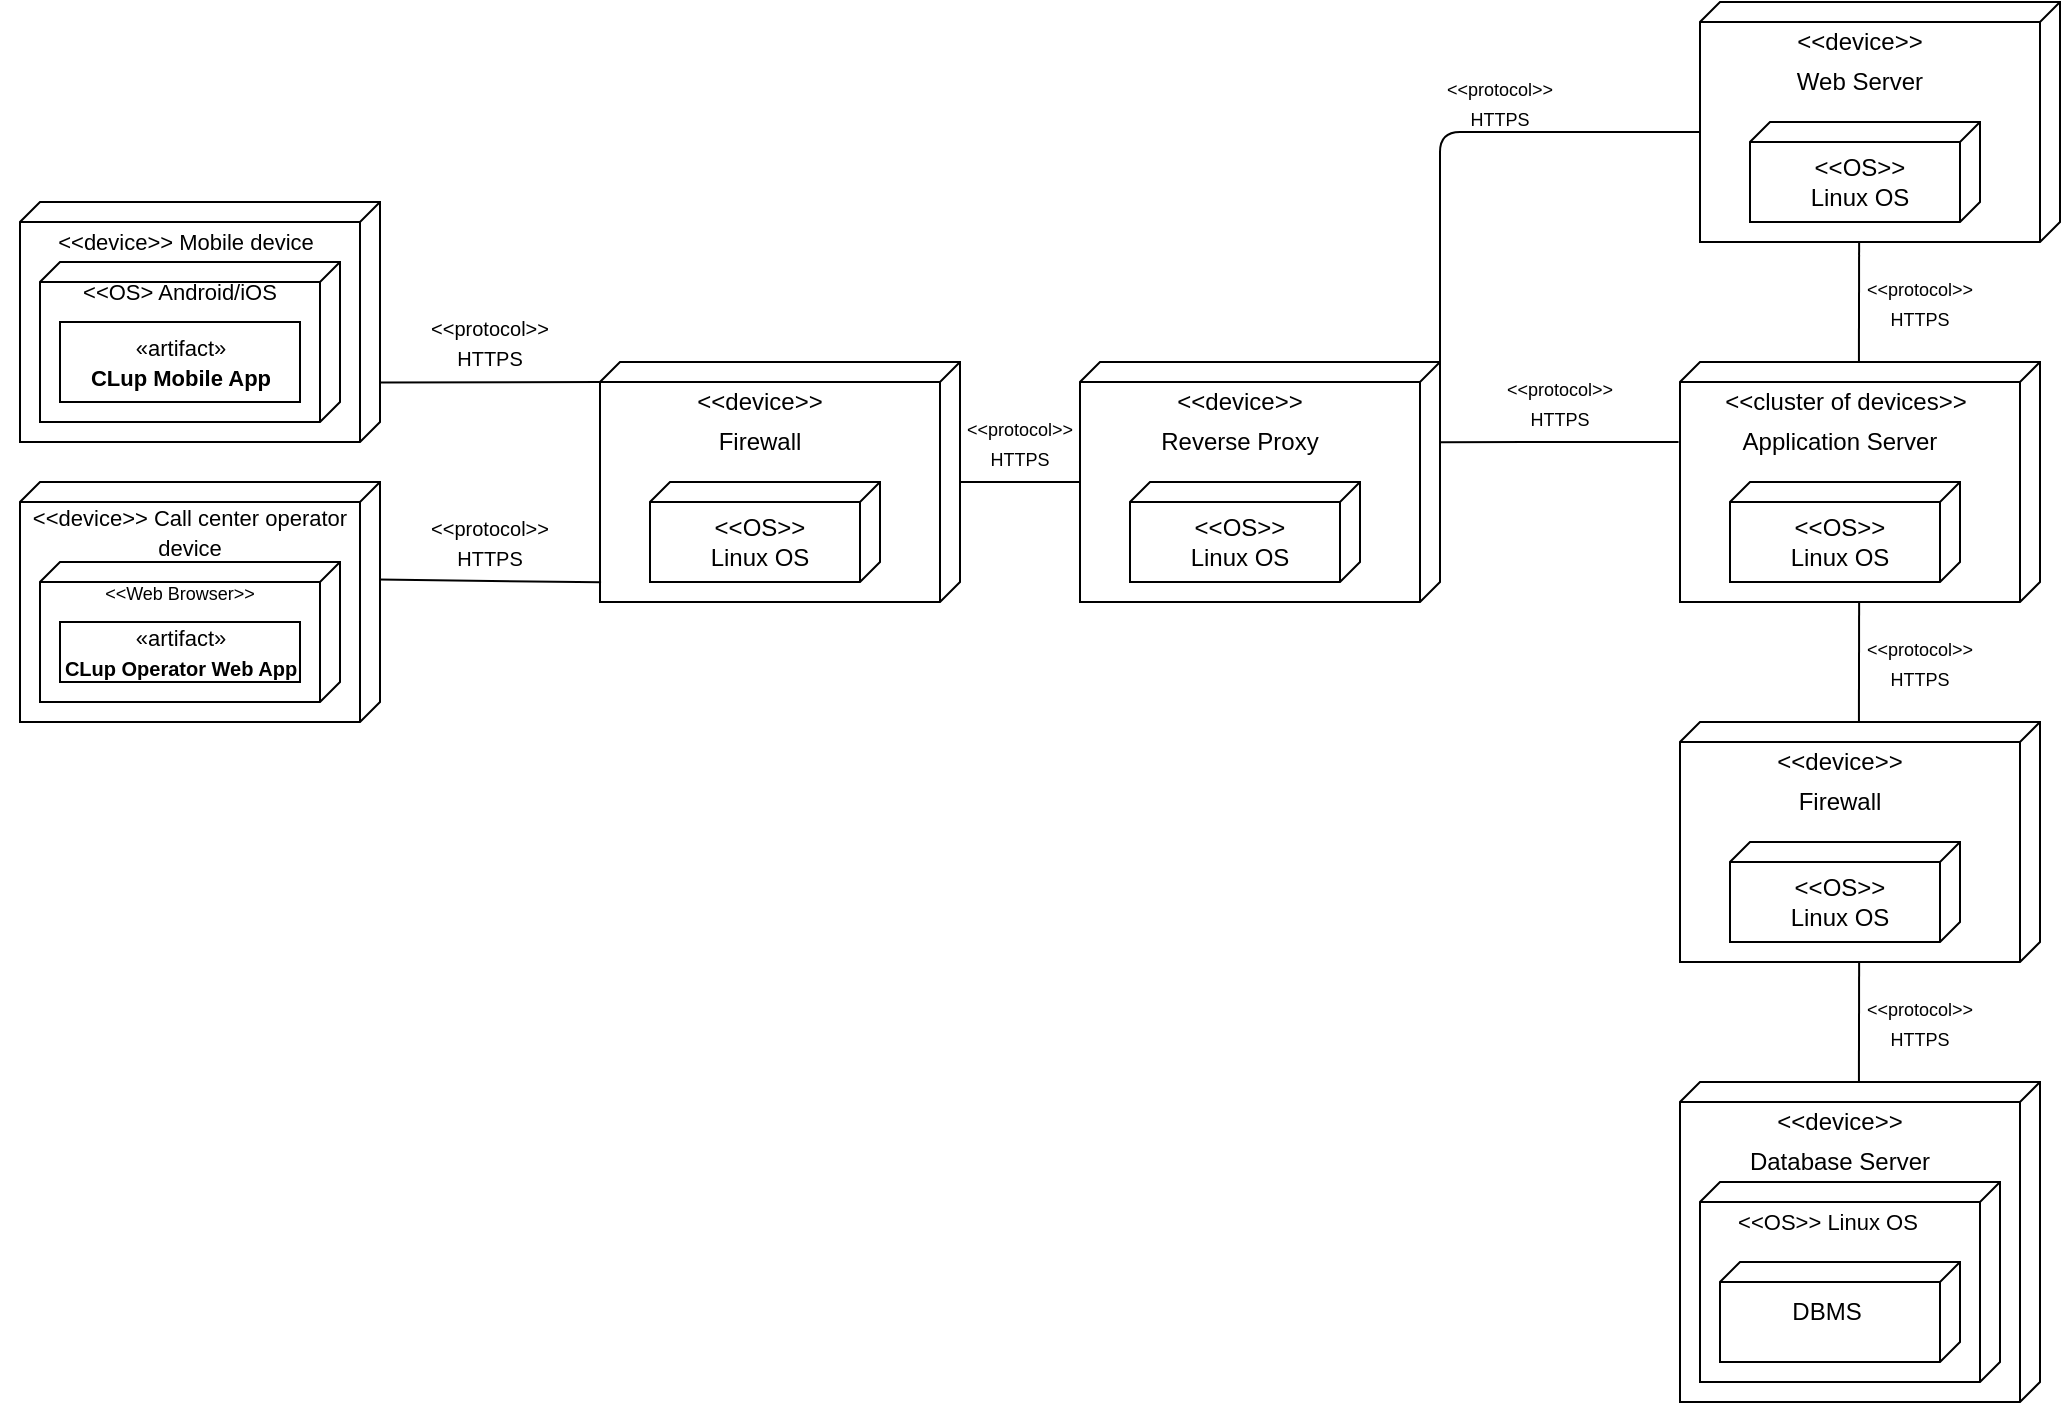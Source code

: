 <mxfile version="14.1.1" type="device"><diagram id="dXI7jRDYHmY9Ha2txUBM" name="Page-1"><mxGraphModel dx="666" dy="359" grid="1" gridSize="10" guides="1" tooltips="1" connect="1" arrows="1" fold="1" page="1" pageScale="1" pageWidth="827" pageHeight="1169" math="0" shadow="0"><root><mxCell id="0"/><mxCell id="1" parent="0"/><mxCell id="OfTTNYPm1iMwxsMjV844-7" value="" style="group" parent="1" vertex="1" connectable="0"><mxGeometry x="40" y="120" width="180" height="120" as="geometry"/></mxCell><mxCell id="OfTTNYPm1iMwxsMjV844-1" value="" style="verticalAlign=top;align=left;spacingTop=8;spacingLeft=2;spacingRight=12;shape=cube;size=10;direction=south;fontStyle=4;html=1;" parent="OfTTNYPm1iMwxsMjV844-7" vertex="1"><mxGeometry width="180" height="120" as="geometry"/></mxCell><mxCell id="OfTTNYPm1iMwxsMjV844-4" value="" style="verticalAlign=top;align=left;spacingTop=8;spacingLeft=2;spacingRight=12;shape=cube;size=10;direction=south;fontStyle=4;html=1;strokeColor=#000000;" parent="OfTTNYPm1iMwxsMjV844-7" vertex="1"><mxGeometry x="10" y="30" width="150" height="80" as="geometry"/></mxCell><mxCell id="OfTTNYPm1iMwxsMjV844-5" value="&lt;font style=&quot;font-size: 11px&quot;&gt;&amp;lt;&amp;lt;OS&amp;gt; Android/iOS&lt;/font&gt;" style="text;html=1;strokeColor=none;fillColor=none;align=center;verticalAlign=middle;whiteSpace=wrap;rounded=0;" parent="OfTTNYPm1iMwxsMjV844-7" vertex="1"><mxGeometry x="10" y="40" width="140" height="10" as="geometry"/></mxCell><mxCell id="SzB0t_rO3EyMpKQpPgV2-23" value="&lt;font style=&quot;font-size: 11px&quot;&gt;&amp;lt;&amp;lt;device&amp;gt;&amp;gt; Mobile device&lt;/font&gt;" style="text;html=1;strokeColor=none;fillColor=none;align=center;verticalAlign=middle;whiteSpace=wrap;rounded=0;" vertex="1" parent="OfTTNYPm1iMwxsMjV844-7"><mxGeometry x="7.5" y="10" width="150" height="20" as="geometry"/></mxCell><mxCell id="SzB0t_rO3EyMpKQpPgV2-24" value="&lt;font style=&quot;font-size: 11px&quot;&gt;«artifact»&lt;br&gt;&lt;b&gt;CLup Mobile App&lt;/b&gt;&lt;/font&gt;" style="html=1;" vertex="1" parent="OfTTNYPm1iMwxsMjV844-7"><mxGeometry x="20" y="60" width="120" height="40" as="geometry"/></mxCell><mxCell id="OfTTNYPm1iMwxsMjV844-14" value="" style="group" parent="1" vertex="1" connectable="0"><mxGeometry x="330" y="200" width="180" height="120" as="geometry"/></mxCell><mxCell id="OfTTNYPm1iMwxsMjV844-15" value="" style="verticalAlign=top;align=left;spacingTop=8;spacingLeft=2;spacingRight=12;shape=cube;size=10;direction=south;fontStyle=4;html=1;" parent="OfTTNYPm1iMwxsMjV844-14" vertex="1"><mxGeometry width="180" height="120" as="geometry"/></mxCell><mxCell id="OfTTNYPm1iMwxsMjV844-16" value="&amp;lt;&amp;lt;device&amp;gt;&amp;gt;" style="text;html=1;strokeColor=none;fillColor=none;align=center;verticalAlign=middle;whiteSpace=wrap;rounded=0;" parent="OfTTNYPm1iMwxsMjV844-14" vertex="1"><mxGeometry x="60" y="10" width="40" height="20" as="geometry"/></mxCell><mxCell id="OfTTNYPm1iMwxsMjV844-17" value="Firewall" style="text;html=1;strokeColor=none;fillColor=none;align=center;verticalAlign=middle;whiteSpace=wrap;rounded=0;" parent="OfTTNYPm1iMwxsMjV844-14" vertex="1"><mxGeometry x="25" y="30" width="110" height="20" as="geometry"/></mxCell><mxCell id="OfTTNYPm1iMwxsMjV844-18" value="" style="verticalAlign=top;align=left;spacingTop=8;spacingLeft=2;spacingRight=12;shape=cube;size=10;direction=south;fontStyle=4;html=1;strokeColor=#000000;" parent="OfTTNYPm1iMwxsMjV844-14" vertex="1"><mxGeometry x="25" y="60" width="115" height="50" as="geometry"/></mxCell><mxCell id="OfTTNYPm1iMwxsMjV844-19" value="&amp;lt;&amp;lt;OS&amp;gt;&amp;gt;&lt;br&gt;Linux OS" style="text;html=1;strokeColor=none;fillColor=none;align=center;verticalAlign=middle;whiteSpace=wrap;rounded=0;" parent="OfTTNYPm1iMwxsMjV844-14" vertex="1"><mxGeometry x="51.25" y="80" width="57.5" height="20" as="geometry"/></mxCell><mxCell id="OfTTNYPm1iMwxsMjV844-23" value="" style="group" parent="1" vertex="1" connectable="0"><mxGeometry x="220" y="180" width="110" height="20" as="geometry"/></mxCell><mxCell id="OfTTNYPm1iMwxsMjV844-22" value="&lt;font style=&quot;font-size: 10px&quot;&gt;&amp;lt;&amp;lt;protocol&amp;gt;&amp;gt;&lt;br&gt;HTTPS&lt;/font&gt;" style="text;html=1;strokeColor=none;fillColor=none;align=center;verticalAlign=middle;whiteSpace=wrap;rounded=0;" parent="OfTTNYPm1iMwxsMjV844-23" vertex="1"><mxGeometry width="110" height="20" as="geometry"/></mxCell><mxCell id="OfTTNYPm1iMwxsMjV844-25" value="" style="group" parent="1" vertex="1" connectable="0"><mxGeometry x="220" y="280" width="110" height="20" as="geometry"/></mxCell><mxCell id="OfTTNYPm1iMwxsMjV844-21" value="" style="endArrow=none;html=1;entryX=0.918;entryY=0.997;entryDx=0;entryDy=0;entryPerimeter=0;exitX=0.323;exitY=0.003;exitDx=0;exitDy=0;exitPerimeter=0;" parent="OfTTNYPm1iMwxsMjV844-25" target="OfTTNYPm1iMwxsMjV844-15" edge="1"><mxGeometry width="50" height="50" relative="1" as="geometry"><mxPoint x="-0.54" y="28.76" as="sourcePoint"/><mxPoint x="10" y="10" as="targetPoint"/></mxGeometry></mxCell><mxCell id="OfTTNYPm1iMwxsMjV844-24" value="&lt;font style=&quot;font-size: 10px&quot;&gt;&amp;lt;&amp;lt;protocol&amp;gt;&amp;gt;&lt;br&gt;HTTPS&lt;/font&gt;" style="text;html=1;strokeColor=none;fillColor=none;align=center;verticalAlign=middle;whiteSpace=wrap;rounded=0;" parent="OfTTNYPm1iMwxsMjV844-25" vertex="1"><mxGeometry width="110" height="20" as="geometry"/></mxCell><mxCell id="OfTTNYPm1iMwxsMjV844-26" value="" style="group" parent="1" vertex="1" connectable="0"><mxGeometry x="570" y="200" width="180" height="120" as="geometry"/></mxCell><mxCell id="OfTTNYPm1iMwxsMjV844-27" value="" style="verticalAlign=top;align=left;spacingTop=8;spacingLeft=2;spacingRight=12;shape=cube;size=10;direction=south;fontStyle=4;html=1;" parent="OfTTNYPm1iMwxsMjV844-26" vertex="1"><mxGeometry width="180" height="120" as="geometry"/></mxCell><mxCell id="OfTTNYPm1iMwxsMjV844-28" value="&amp;lt;&amp;lt;device&amp;gt;&amp;gt;" style="text;html=1;strokeColor=none;fillColor=none;align=center;verticalAlign=middle;whiteSpace=wrap;rounded=0;" parent="OfTTNYPm1iMwxsMjV844-26" vertex="1"><mxGeometry x="60" y="10" width="40" height="20" as="geometry"/></mxCell><mxCell id="OfTTNYPm1iMwxsMjV844-29" value="Reverse Proxy" style="text;html=1;strokeColor=none;fillColor=none;align=center;verticalAlign=middle;whiteSpace=wrap;rounded=0;" parent="OfTTNYPm1iMwxsMjV844-26" vertex="1"><mxGeometry x="25" y="30" width="110" height="20" as="geometry"/></mxCell><mxCell id="OfTTNYPm1iMwxsMjV844-30" value="" style="verticalAlign=top;align=left;spacingTop=8;spacingLeft=2;spacingRight=12;shape=cube;size=10;direction=south;fontStyle=4;html=1;strokeColor=#000000;" parent="OfTTNYPm1iMwxsMjV844-26" vertex="1"><mxGeometry x="25" y="60" width="115" height="50" as="geometry"/></mxCell><mxCell id="OfTTNYPm1iMwxsMjV844-31" value="&amp;lt;&amp;lt;OS&amp;gt;&amp;gt;&lt;br&gt;Linux OS" style="text;html=1;strokeColor=none;fillColor=none;align=center;verticalAlign=middle;whiteSpace=wrap;rounded=0;" parent="OfTTNYPm1iMwxsMjV844-26" vertex="1"><mxGeometry x="51.25" y="80" width="57.5" height="20" as="geometry"/></mxCell><mxCell id="OfTTNYPm1iMwxsMjV844-35" value="" style="group" parent="1" vertex="1" connectable="0"><mxGeometry x="500" y="230" width="80" height="20" as="geometry"/></mxCell><mxCell id="OfTTNYPm1iMwxsMjV844-37" value="&lt;font style=&quot;font-size: 9px&quot;&gt;&amp;lt;&amp;lt;protocol&amp;gt;&amp;gt;&lt;br&gt;HTTPS&lt;/font&gt;" style="text;html=1;strokeColor=none;fillColor=none;align=center;verticalAlign=middle;whiteSpace=wrap;rounded=0;" parent="OfTTNYPm1iMwxsMjV844-35" vertex="1"><mxGeometry width="80" height="20" as="geometry"/></mxCell><mxCell id="OfTTNYPm1iMwxsMjV844-36" value="" style="endArrow=none;html=1;entryX=0.5;entryY=0.999;entryDx=0;entryDy=0;entryPerimeter=0;exitX=0.5;exitY=0.001;exitDx=0;exitDy=0;exitPerimeter=0;" parent="1" source="OfTTNYPm1iMwxsMjV844-15" target="OfTTNYPm1iMwxsMjV844-27" edge="1"><mxGeometry width="50" height="50" relative="1" as="geometry"><mxPoint x="430" y="160" as="sourcePoint"/><mxPoint x="480" y="110" as="targetPoint"/></mxGeometry></mxCell><mxCell id="OfTTNYPm1iMwxsMjV844-38" value="" style="group" parent="1" vertex="1" connectable="0"><mxGeometry x="870" y="200" width="180" height="120" as="geometry"/></mxCell><mxCell id="OfTTNYPm1iMwxsMjV844-39" value="" style="verticalAlign=top;align=left;spacingTop=8;spacingLeft=2;spacingRight=12;shape=cube;size=10;direction=south;fontStyle=4;html=1;" parent="OfTTNYPm1iMwxsMjV844-38" vertex="1"><mxGeometry width="180" height="120" as="geometry"/></mxCell><mxCell id="OfTTNYPm1iMwxsMjV844-40" value="&amp;lt;&amp;lt;cluster of devices&amp;gt;&amp;gt;" style="text;html=1;strokeColor=none;fillColor=none;align=center;verticalAlign=middle;whiteSpace=wrap;rounded=0;" parent="OfTTNYPm1iMwxsMjV844-38" vertex="1"><mxGeometry x="12.5" y="10" width="140" height="20" as="geometry"/></mxCell><mxCell id="OfTTNYPm1iMwxsMjV844-41" value="Application Server" style="text;html=1;strokeColor=none;fillColor=none;align=center;verticalAlign=middle;whiteSpace=wrap;rounded=0;" parent="OfTTNYPm1iMwxsMjV844-38" vertex="1"><mxGeometry x="25" y="30" width="110" height="20" as="geometry"/></mxCell><mxCell id="OfTTNYPm1iMwxsMjV844-42" value="" style="verticalAlign=top;align=left;spacingTop=8;spacingLeft=2;spacingRight=12;shape=cube;size=10;direction=south;fontStyle=4;html=1;strokeColor=#000000;" parent="OfTTNYPm1iMwxsMjV844-38" vertex="1"><mxGeometry x="25" y="60" width="115" height="50" as="geometry"/></mxCell><mxCell id="OfTTNYPm1iMwxsMjV844-43" value="&amp;lt;&amp;lt;OS&amp;gt;&amp;gt;&lt;br&gt;Linux OS" style="text;html=1;strokeColor=none;fillColor=none;align=center;verticalAlign=middle;whiteSpace=wrap;rounded=0;" parent="OfTTNYPm1iMwxsMjV844-38" vertex="1"><mxGeometry x="51.25" y="80" width="57.5" height="20" as="geometry"/></mxCell><mxCell id="OfTTNYPm1iMwxsMjV844-44" value="" style="group" parent="1" vertex="1" connectable="0"><mxGeometry x="880" y="20" width="180" height="120" as="geometry"/></mxCell><mxCell id="OfTTNYPm1iMwxsMjV844-45" value="" style="verticalAlign=top;align=left;spacingTop=8;spacingLeft=2;spacingRight=12;shape=cube;size=10;direction=south;fontStyle=4;html=1;" parent="OfTTNYPm1iMwxsMjV844-44" vertex="1"><mxGeometry width="180" height="120" as="geometry"/></mxCell><mxCell id="OfTTNYPm1iMwxsMjV844-46" value="&amp;lt;&amp;lt;device&amp;gt;&amp;gt;" style="text;html=1;strokeColor=none;fillColor=none;align=center;verticalAlign=middle;whiteSpace=wrap;rounded=0;" parent="OfTTNYPm1iMwxsMjV844-44" vertex="1"><mxGeometry x="60" y="10" width="40" height="20" as="geometry"/></mxCell><mxCell id="OfTTNYPm1iMwxsMjV844-47" value="Web Server" style="text;html=1;strokeColor=none;fillColor=none;align=center;verticalAlign=middle;whiteSpace=wrap;rounded=0;" parent="OfTTNYPm1iMwxsMjV844-44" vertex="1"><mxGeometry x="25" y="30" width="110" height="20" as="geometry"/></mxCell><mxCell id="OfTTNYPm1iMwxsMjV844-48" value="" style="verticalAlign=top;align=left;spacingTop=8;spacingLeft=2;spacingRight=12;shape=cube;size=10;direction=south;fontStyle=4;html=1;strokeColor=#000000;" parent="OfTTNYPm1iMwxsMjV844-44" vertex="1"><mxGeometry x="25" y="60" width="115" height="50" as="geometry"/></mxCell><mxCell id="OfTTNYPm1iMwxsMjV844-49" value="&amp;lt;&amp;lt;OS&amp;gt;&amp;gt;&lt;br&gt;Linux OS" style="text;html=1;strokeColor=none;fillColor=none;align=center;verticalAlign=middle;whiteSpace=wrap;rounded=0;" parent="OfTTNYPm1iMwxsMjV844-44" vertex="1"><mxGeometry x="51.25" y="80" width="57.5" height="20" as="geometry"/></mxCell><mxCell id="OfTTNYPm1iMwxsMjV844-52" value="" style="endArrow=none;html=1;entryX=0;entryY=0;entryDx=65;entryDy=180;entryPerimeter=0;" parent="1" target="OfTTNYPm1iMwxsMjV844-45" edge="1"><mxGeometry width="50" height="50" relative="1" as="geometry"><mxPoint x="750" y="210" as="sourcePoint"/><mxPoint x="800" y="160" as="targetPoint"/><Array as="points"><mxPoint x="750" y="85"/></Array></mxGeometry></mxCell><mxCell id="OfTTNYPm1iMwxsMjV844-53" value="" style="group" parent="1" vertex="1" connectable="0"><mxGeometry x="740" y="60" width="80" height="20" as="geometry"/></mxCell><mxCell id="OfTTNYPm1iMwxsMjV844-54" value="&lt;font style=&quot;font-size: 9px&quot;&gt;&amp;lt;&amp;lt;protocol&amp;gt;&amp;gt;&lt;br&gt;HTTPS&lt;/font&gt;" style="text;html=1;strokeColor=none;fillColor=none;align=center;verticalAlign=middle;whiteSpace=wrap;rounded=0;" parent="OfTTNYPm1iMwxsMjV844-53" vertex="1"><mxGeometry width="80" height="20" as="geometry"/></mxCell><mxCell id="OfTTNYPm1iMwxsMjV844-55" value="" style="endArrow=none;html=1;entryX=0.333;entryY=1.004;entryDx=0;entryDy=0;entryPerimeter=0;exitX=0.334;exitY=-0.001;exitDx=0;exitDy=0;exitPerimeter=0;" parent="1" source="OfTTNYPm1iMwxsMjV844-27" target="OfTTNYPm1iMwxsMjV844-39" edge="1"><mxGeometry width="50" height="50" relative="1" as="geometry"><mxPoint x="751" y="240" as="sourcePoint"/><mxPoint x="800" y="160" as="targetPoint"/></mxGeometry></mxCell><mxCell id="OfTTNYPm1iMwxsMjV844-56" value="&lt;font style=&quot;font-size: 9px&quot;&gt;&amp;lt;&amp;lt;protocol&amp;gt;&amp;gt;&lt;br&gt;HTTPS&lt;/font&gt;" style="text;html=1;strokeColor=none;fillColor=none;align=center;verticalAlign=middle;whiteSpace=wrap;rounded=0;" parent="1" vertex="1"><mxGeometry x="770" y="210" width="80" height="20" as="geometry"/></mxCell><mxCell id="OfTTNYPm1iMwxsMjV844-57" value="" style="endArrow=none;html=1;exitX=1.002;exitY=0.558;exitDx=0;exitDy=0;exitPerimeter=0;entryX=-0.002;entryY=0.503;entryDx=0;entryDy=0;entryPerimeter=0;" parent="1" source="OfTTNYPm1iMwxsMjV844-45" target="OfTTNYPm1iMwxsMjV844-39" edge="1"><mxGeometry width="50" height="50" relative="1" as="geometry"><mxPoint x="740" y="280" as="sourcePoint"/><mxPoint x="790" y="230" as="targetPoint"/></mxGeometry></mxCell><mxCell id="OfTTNYPm1iMwxsMjV844-58" value="&lt;font style=&quot;font-size: 9px&quot;&gt;&amp;lt;&amp;lt;protocol&amp;gt;&amp;gt;&lt;br&gt;HTTPS&lt;/font&gt;" style="text;html=1;strokeColor=none;fillColor=none;align=center;verticalAlign=middle;whiteSpace=wrap;rounded=0;" parent="1" vertex="1"><mxGeometry x="950" y="160" width="80" height="20" as="geometry"/></mxCell><mxCell id="SzB0t_rO3EyMpKQpPgV2-1" value="" style="group" vertex="1" connectable="0" parent="1"><mxGeometry x="870" y="380" width="180" height="120" as="geometry"/></mxCell><mxCell id="SzB0t_rO3EyMpKQpPgV2-2" value="" style="verticalAlign=top;align=left;spacingTop=8;spacingLeft=2;spacingRight=12;shape=cube;size=10;direction=south;fontStyle=4;html=1;" vertex="1" parent="SzB0t_rO3EyMpKQpPgV2-1"><mxGeometry width="180" height="120" as="geometry"/></mxCell><mxCell id="SzB0t_rO3EyMpKQpPgV2-3" value="&amp;lt;&amp;lt;device&amp;gt;&amp;gt;" style="text;html=1;strokeColor=none;fillColor=none;align=center;verticalAlign=middle;whiteSpace=wrap;rounded=0;" vertex="1" parent="SzB0t_rO3EyMpKQpPgV2-1"><mxGeometry x="60" y="10" width="40" height="20" as="geometry"/></mxCell><mxCell id="SzB0t_rO3EyMpKQpPgV2-4" value="Firewall" style="text;html=1;strokeColor=none;fillColor=none;align=center;verticalAlign=middle;whiteSpace=wrap;rounded=0;" vertex="1" parent="SzB0t_rO3EyMpKQpPgV2-1"><mxGeometry x="25" y="30" width="110" height="20" as="geometry"/></mxCell><mxCell id="SzB0t_rO3EyMpKQpPgV2-5" value="" style="verticalAlign=top;align=left;spacingTop=8;spacingLeft=2;spacingRight=12;shape=cube;size=10;direction=south;fontStyle=4;html=1;strokeColor=#000000;" vertex="1" parent="SzB0t_rO3EyMpKQpPgV2-1"><mxGeometry x="25" y="60" width="115" height="50" as="geometry"/></mxCell><mxCell id="SzB0t_rO3EyMpKQpPgV2-6" value="&amp;lt;&amp;lt;OS&amp;gt;&amp;gt;&lt;br&gt;Linux OS" style="text;html=1;strokeColor=none;fillColor=none;align=center;verticalAlign=middle;whiteSpace=wrap;rounded=0;" vertex="1" parent="SzB0t_rO3EyMpKQpPgV2-1"><mxGeometry x="51.25" y="80" width="57.5" height="20" as="geometry"/></mxCell><mxCell id="SzB0t_rO3EyMpKQpPgV2-7" value="" style="endArrow=none;html=1;exitX=1.002;exitY=0.558;exitDx=0;exitDy=0;exitPerimeter=0;entryX=-0.002;entryY=0.503;entryDx=0;entryDy=0;entryPerimeter=0;" edge="1" parent="1"><mxGeometry width="50" height="50" relative="1" as="geometry"><mxPoint x="959.56" y="320" as="sourcePoint"/><mxPoint x="959.46" y="379.52" as="targetPoint"/></mxGeometry></mxCell><mxCell id="SzB0t_rO3EyMpKQpPgV2-8" value="&lt;font style=&quot;font-size: 9px&quot;&gt;&amp;lt;&amp;lt;protocol&amp;gt;&amp;gt;&lt;br&gt;HTTPS&lt;/font&gt;" style="text;html=1;strokeColor=none;fillColor=none;align=center;verticalAlign=middle;whiteSpace=wrap;rounded=0;" vertex="1" parent="1"><mxGeometry x="950" y="339.76" width="80" height="20" as="geometry"/></mxCell><mxCell id="SzB0t_rO3EyMpKQpPgV2-9" value="" style="group" vertex="1" connectable="0" parent="1"><mxGeometry x="870" y="560" width="180" height="160" as="geometry"/></mxCell><mxCell id="SzB0t_rO3EyMpKQpPgV2-10" value="" style="verticalAlign=top;align=left;spacingTop=8;spacingLeft=2;spacingRight=12;shape=cube;size=10;direction=south;fontStyle=4;html=1;" vertex="1" parent="SzB0t_rO3EyMpKQpPgV2-9"><mxGeometry width="180" height="160" as="geometry"/></mxCell><mxCell id="SzB0t_rO3EyMpKQpPgV2-11" value="&amp;lt;&amp;lt;device&amp;gt;&amp;gt;" style="text;html=1;strokeColor=none;fillColor=none;align=center;verticalAlign=middle;whiteSpace=wrap;rounded=0;" vertex="1" parent="SzB0t_rO3EyMpKQpPgV2-9"><mxGeometry x="60" y="10" width="40" height="20" as="geometry"/></mxCell><mxCell id="SzB0t_rO3EyMpKQpPgV2-12" value="Database Server" style="text;html=1;strokeColor=none;fillColor=none;align=center;verticalAlign=middle;whiteSpace=wrap;rounded=0;" vertex="1" parent="SzB0t_rO3EyMpKQpPgV2-9"><mxGeometry x="25" y="30" width="110" height="20" as="geometry"/></mxCell><mxCell id="SzB0t_rO3EyMpKQpPgV2-13" value="" style="verticalAlign=top;align=left;spacingTop=8;spacingLeft=2;spacingRight=12;shape=cube;size=10;direction=south;fontStyle=4;html=1;strokeColor=#000000;" vertex="1" parent="SzB0t_rO3EyMpKQpPgV2-9"><mxGeometry x="10" y="50" width="150" height="100" as="geometry"/></mxCell><mxCell id="SzB0t_rO3EyMpKQpPgV2-14" value="&lt;font style=&quot;font-size: 11px&quot;&gt;&amp;lt;&amp;lt;OS&amp;gt;&amp;gt; Linux OS&lt;/font&gt;" style="text;html=1;strokeColor=none;fillColor=none;align=center;verticalAlign=middle;whiteSpace=wrap;rounded=0;" vertex="1" parent="SzB0t_rO3EyMpKQpPgV2-9"><mxGeometry y="60" width="148" height="20" as="geometry"/></mxCell><mxCell id="SzB0t_rO3EyMpKQpPgV2-19" value="" style="group" vertex="1" connectable="0" parent="SzB0t_rO3EyMpKQpPgV2-9"><mxGeometry x="20" y="90" width="120" height="50" as="geometry"/></mxCell><mxCell id="SzB0t_rO3EyMpKQpPgV2-17" value="" style="verticalAlign=top;align=left;spacingTop=8;spacingLeft=2;spacingRight=12;shape=cube;size=10;direction=south;fontStyle=4;html=1;" vertex="1" parent="SzB0t_rO3EyMpKQpPgV2-19"><mxGeometry width="120" height="50" as="geometry"/></mxCell><mxCell id="SzB0t_rO3EyMpKQpPgV2-18" value="DBMS" style="text;html=1;strokeColor=none;fillColor=none;align=center;verticalAlign=middle;whiteSpace=wrap;rounded=0;" vertex="1" parent="SzB0t_rO3EyMpKQpPgV2-19"><mxGeometry x="26.667" y="16.667" width="53.333" height="16.667" as="geometry"/></mxCell><mxCell id="SzB0t_rO3EyMpKQpPgV2-15" value="" style="endArrow=none;html=1;exitX=1.002;exitY=0.558;exitDx=0;exitDy=0;exitPerimeter=0;entryX=-0.002;entryY=0.503;entryDx=0;entryDy=0;entryPerimeter=0;" edge="1" parent="1"><mxGeometry width="50" height="50" relative="1" as="geometry"><mxPoint x="959.56" y="500" as="sourcePoint"/><mxPoint x="959.46" y="559.52" as="targetPoint"/></mxGeometry></mxCell><mxCell id="SzB0t_rO3EyMpKQpPgV2-16" value="&lt;font style=&quot;font-size: 9px&quot;&gt;&amp;lt;&amp;lt;protocol&amp;gt;&amp;gt;&lt;br&gt;HTTPS&lt;/font&gt;" style="text;html=1;strokeColor=none;fillColor=none;align=center;verticalAlign=middle;whiteSpace=wrap;rounded=0;" vertex="1" parent="1"><mxGeometry x="950" y="519.76" width="80" height="20" as="geometry"/></mxCell><mxCell id="OfTTNYPm1iMwxsMjV844-20" value="" style="endArrow=none;html=1;entryX=0;entryY=0;entryDx=10;entryDy=180;entryPerimeter=0;exitX=0.752;exitY=-0.001;exitDx=0;exitDy=0;exitPerimeter=0;" parent="1" source="OfTTNYPm1iMwxsMjV844-1" target="OfTTNYPm1iMwxsMjV844-15" edge="1"><mxGeometry width="50" height="50" relative="1" as="geometry"><mxPoint x="230" y="210" as="sourcePoint"/><mxPoint x="190" y="350" as="targetPoint"/></mxGeometry></mxCell><mxCell id="SzB0t_rO3EyMpKQpPgV2-25" value="" style="group" vertex="1" connectable="0" parent="1"><mxGeometry x="40" y="260" width="180" height="120" as="geometry"/></mxCell><mxCell id="SzB0t_rO3EyMpKQpPgV2-26" value="" style="verticalAlign=top;align=left;spacingTop=8;spacingLeft=2;spacingRight=12;shape=cube;size=10;direction=south;fontStyle=4;html=1;" vertex="1" parent="SzB0t_rO3EyMpKQpPgV2-25"><mxGeometry width="180" height="120" as="geometry"/></mxCell><mxCell id="SzB0t_rO3EyMpKQpPgV2-27" value="" style="verticalAlign=top;align=left;spacingTop=8;spacingLeft=2;spacingRight=12;shape=cube;size=10;direction=south;fontStyle=4;html=1;strokeColor=#000000;" vertex="1" parent="SzB0t_rO3EyMpKQpPgV2-25"><mxGeometry x="10" y="40" width="150" height="70" as="geometry"/></mxCell><mxCell id="SzB0t_rO3EyMpKQpPgV2-28" value="&lt;font style=&quot;font-size: 9px&quot;&gt;&amp;lt;&amp;lt;Web Browser&amp;gt;&amp;gt;&lt;/font&gt;" style="text;html=1;strokeColor=none;fillColor=none;align=center;verticalAlign=middle;whiteSpace=wrap;rounded=0;" vertex="1" parent="SzB0t_rO3EyMpKQpPgV2-25"><mxGeometry x="10" y="50" width="140" height="10" as="geometry"/></mxCell><mxCell id="SzB0t_rO3EyMpKQpPgV2-29" value="&lt;font style=&quot;font-size: 11px&quot;&gt;&amp;lt;&amp;lt;device&amp;gt;&amp;gt; Call center operator device&lt;/font&gt;" style="text;html=1;strokeColor=none;fillColor=none;align=center;verticalAlign=middle;whiteSpace=wrap;rounded=0;" vertex="1" parent="SzB0t_rO3EyMpKQpPgV2-25"><mxGeometry x="-10" y="20" width="190" height="10" as="geometry"/></mxCell><mxCell id="SzB0t_rO3EyMpKQpPgV2-30" value="&lt;font&gt;&lt;span style=&quot;font-size: 11px&quot;&gt;«artifact»&lt;/span&gt;&lt;br&gt;&lt;b&gt;&lt;font style=&quot;font-size: 10px&quot;&gt;CLup Operator Web App&lt;/font&gt;&lt;/b&gt;&lt;/font&gt;" style="html=1;" vertex="1" parent="SzB0t_rO3EyMpKQpPgV2-25"><mxGeometry x="20" y="70" width="120" height="30" as="geometry"/></mxCell></root></mxGraphModel></diagram></mxfile>